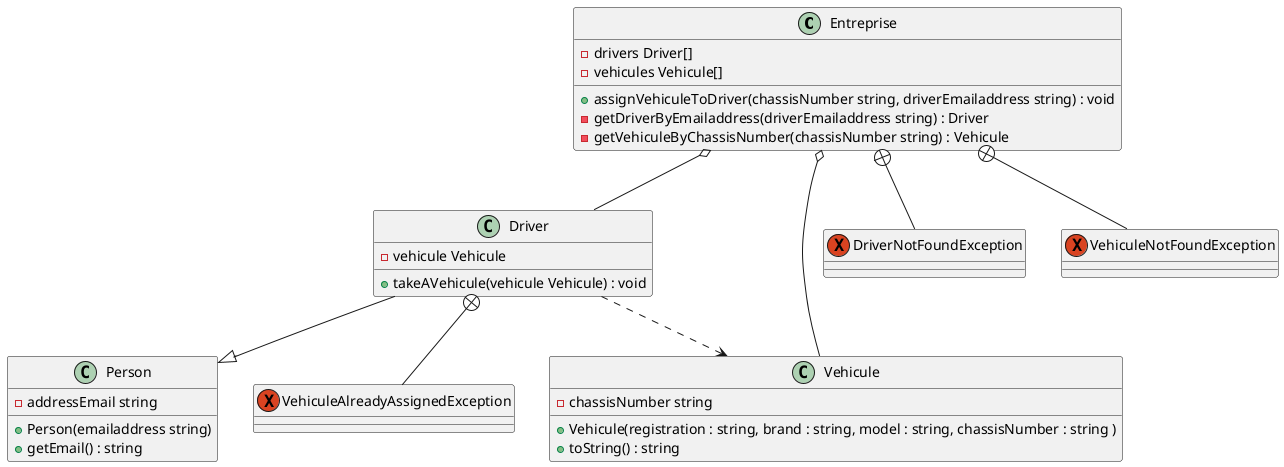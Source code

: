 @startuml
class Entreprise
class Driver
class Person
class Vehicule
exception DriverNotFoundException 
exception VehiculeNotFoundException
exception VehiculeAlreadyAssignedException

Entreprise : - drivers Driver[]
Entreprise : - vehicules Vehicule[]
Entreprise : +assignVehiculeToDriver(chassisNumber string, driverEmailaddress string) : void
Entreprise : -getDriverByEmailaddress(driverEmailaddress string) : Driver
Entreprise : -getVehiculeByChassisNumber(chassisNumber string) : Vehicule

Driver : - vehicule Vehicule
Driver : +takeAVehicule(vehicule Vehicule) : void

Person : - addressEmail string
Person : +Person(emailaddress string)
Person : +getEmail() : string

Vehicule : +Vehicule(registration : string, brand : string, model : string, chassisNumber : string )
Vehicule : +toString() : string
Vehicule : - chassisNumber string 


Entreprise o-- Driver
Entreprise o-- Vehicule
Driver --|> Person
Driver ..> Vehicule
Entreprise +-- DriverNotFoundException 
Entreprise +-- VehiculeNotFoundException 
Driver +-- VehiculeAlreadyAssignedException 

@enduml